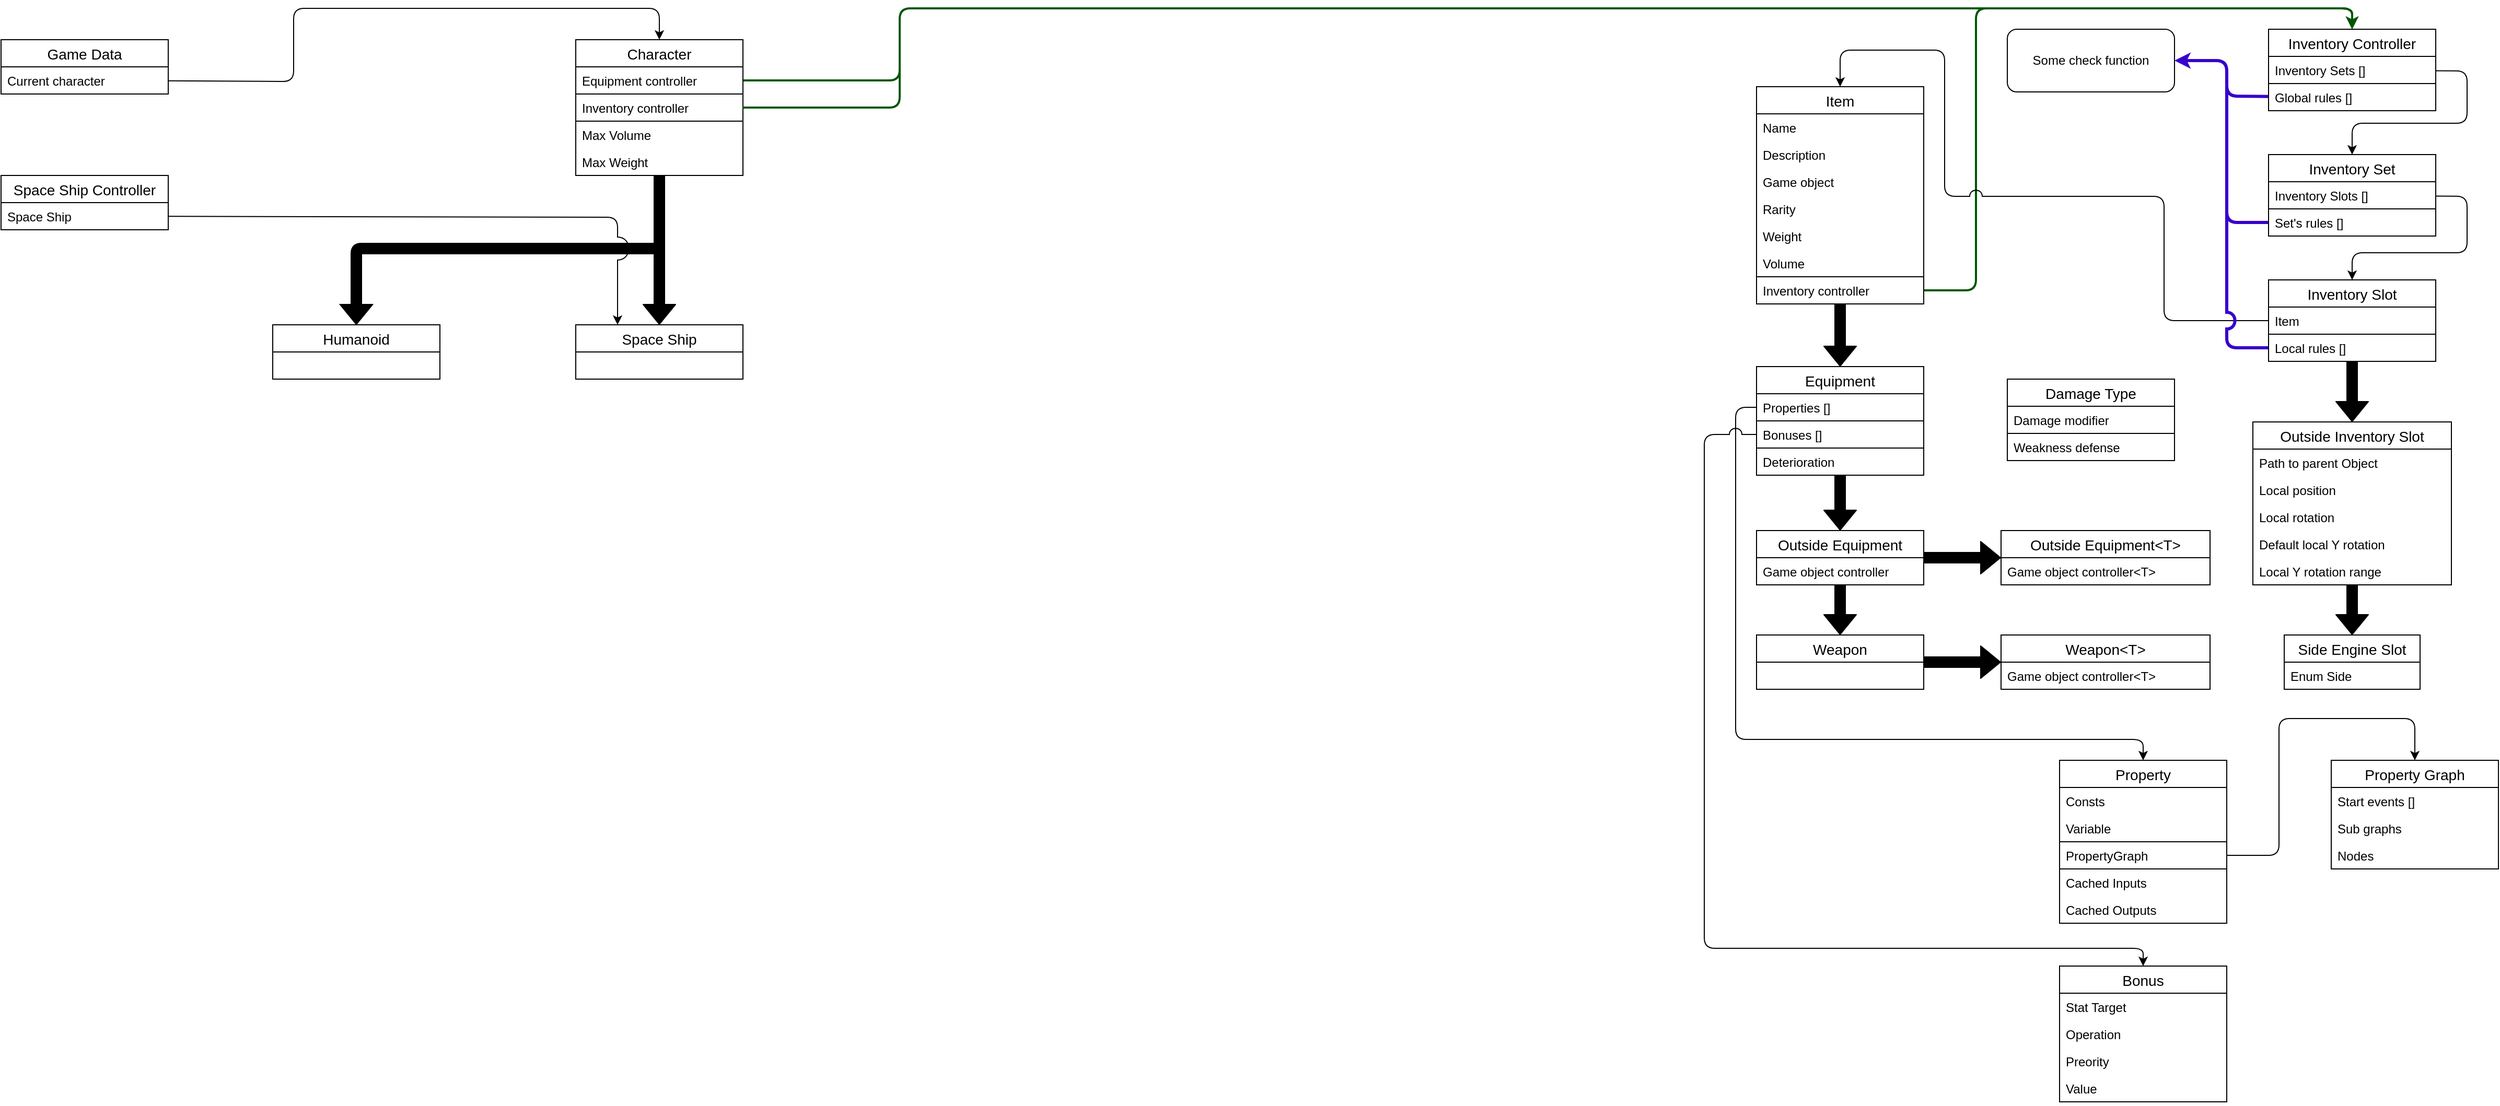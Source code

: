 <mxfile version="13.1.1" type="device"><diagram id="C1DeuQi5g4dw9-jfkL-X" name="Page-1"><mxGraphModel dx="3076" dy="747" grid="1" gridSize="10" guides="1" tooltips="1" connect="1" arrows="1" fold="1" page="1" pageScale="1" pageWidth="827" pageHeight="1169" math="0" shadow="0"><root><mxCell id="0"/><mxCell id="1" parent="0"/><mxCell id="T0ebwKwHz89VmUVpUig2-26" value="" style="endArrow=classic;html=1;entryX=0.5;entryY=0;entryDx=0;entryDy=0;jumpStyle=arc;jumpSize=12;" parent="1" source="T0ebwKwHz89VmUVpUig2-29" target="T0ebwKwHz89VmUVpUig2-21" edge="1"><mxGeometry width="50" height="50" relative="1" as="geometry"><mxPoint x="550" y="350" as="sourcePoint"/><mxPoint x="600" y="300" as="targetPoint"/><Array as="points"><mxPoint x="60" y="402"/><mxPoint x="60" y="720"/><mxPoint x="450" y="720"/></Array></mxGeometry></mxCell><mxCell id="T0ebwKwHz89VmUVpUig2-36" value="" style="endArrow=classic;html=1;entryX=0.5;entryY=0;entryDx=0;entryDy=0;jumpStyle=arc;jumpSize=12;" parent="1" source="T0ebwKwHz89VmUVpUig2-3" target="T0ebwKwHz89VmUVpUig2-31" edge="1"><mxGeometry width="50" height="50" relative="1" as="geometry"><mxPoint x="270" y="340" as="sourcePoint"/><mxPoint x="320" y="290" as="targetPoint"/><Array as="points"><mxPoint x="30" y="428"/><mxPoint x="30" y="920"/><mxPoint x="450" y="920"/></Array></mxGeometry></mxCell><mxCell id="fJtC0mVjhI750I_nU0I5-3" value="" style="endArrow=classic;html=1;entryX=0.5;entryY=0;entryDx=0;entryDy=0;shape=flexArrow;fillColor=#000000;" parent="1" target="T0ebwKwHz89VmUVpUig2-2" edge="1" source="T0ebwKwHz89VmUVpUig2-7"><mxGeometry width="50" height="50" relative="1" as="geometry"><mxPoint x="-160" y="270" as="sourcePoint"/><mxPoint x="180" y="510" as="targetPoint"/><Array as="points"/></mxGeometry></mxCell><mxCell id="fJtC0mVjhI750I_nU0I5-12" value="" style="endArrow=classic;html=1;exitX=1;exitY=0.5;exitDx=0;exitDy=0;entryX=0.5;entryY=0;entryDx=0;entryDy=0;" parent="1" source="T0ebwKwHz89VmUVpUig2-23" target="fJtC0mVjhI750I_nU0I5-6" edge="1"><mxGeometry width="50" height="50" relative="1" as="geometry"><mxPoint x="680" y="750" as="sourcePoint"/><mxPoint x="730" y="700" as="targetPoint"/><Array as="points"><mxPoint x="580" y="831"/><mxPoint x="580" y="700"/><mxPoint x="710" y="700"/></Array></mxGeometry></mxCell><mxCell id="m9fDBEOm34qSF-bUPTWx-5" value="" style="endArrow=classic;html=1;entryX=0.5;entryY=0;entryDx=0;entryDy=0;shape=flexArrow;fillColor=#000000;" parent="1" source="m9fDBEOm34qSF-bUPTWx-15" target="m9fDBEOm34qSF-bUPTWx-1" edge="1"><mxGeometry width="50" height="50" relative="1" as="geometry"><mxPoint x="-10" y="590" as="sourcePoint"/><mxPoint x="90" y="503.01" as="targetPoint"/><Array as="points"/></mxGeometry></mxCell><mxCell id="m9fDBEOm34qSF-bUPTWx-17" value="" style="endArrow=classic;html=1;entryX=0.5;entryY=0;entryDx=0;entryDy=0;shape=flexArrow;fillColor=#000000;" parent="1" source="T0ebwKwHz89VmUVpUig2-2" target="m9fDBEOm34qSF-bUPTWx-15" edge="1"><mxGeometry width="50" height="50" relative="1" as="geometry"><mxPoint x="-150.16" y="573.378" as="sourcePoint"/><mxPoint x="-150" y="671" as="targetPoint"/><Array as="points"/></mxGeometry></mxCell><mxCell id="m9fDBEOm34qSF-bUPTWx-21" value="" style="endArrow=classic;html=1;exitX=1;exitY=0.5;exitDx=0;exitDy=0;shape=flexArrow;fillColor=#000000;" parent="1" source="m9fDBEOm34qSF-bUPTWx-1" target="m9fDBEOm34qSF-bUPTWx-29" edge="1"><mxGeometry width="50" height="50" relative="1" as="geometry"><mxPoint x="400" y="607.0" as="sourcePoint"/><mxPoint x="590" y="677.364" as="targetPoint"/><Array as="points"/></mxGeometry></mxCell><mxCell id="m9fDBEOm34qSF-bUPTWx-22" value="" style="endArrow=classic;html=1;shape=flexArrow;fillColor=#000000;" parent="1" source="m9fDBEOm34qSF-bUPTWx-15" target="m9fDBEOm34qSF-bUPTWx-18" edge="1"><mxGeometry width="50" height="50" relative="1" as="geometry"><mxPoint x="400" y="607.0" as="sourcePoint"/><mxPoint x="400" y="663" as="targetPoint"/><Array as="points"/></mxGeometry></mxCell><mxCell id="uo8PPQbvrgkOfl3ZOrSP-19" value="" style="endArrow=classic;html=1;shadow=0;comic=0;fillColor=#008a00;strokeColor=#005700;strokeWidth=2;" parent="1" source="uo8PPQbvrgkOfl3ZOrSP-4" target="uo8PPQbvrgkOfl3ZOrSP-6" edge="1"><mxGeometry width="50" height="50" relative="1" as="geometry"><mxPoint x="-530" y="250" as="sourcePoint"/><mxPoint x="-480" y="200" as="targetPoint"/><Array as="points"><mxPoint x="-740" y="89"/><mxPoint x="-740" y="20"/><mxPoint x="650" y="20"/></Array></mxGeometry></mxCell><mxCell id="uo8PPQbvrgkOfl3ZOrSP-20" value="" style="endArrow=classic;html=1;" parent="1" source="uo8PPQbvrgkOfl3ZOrSP-7" target="uo8PPQbvrgkOfl3ZOrSP-9" edge="1"><mxGeometry width="50" height="50" relative="1" as="geometry"><mxPoint x="740" y="240" as="sourcePoint"/><mxPoint x="790" y="190" as="targetPoint"/><Array as="points"><mxPoint x="760" y="80"/><mxPoint x="760" y="130"/><mxPoint x="650" y="130"/></Array></mxGeometry></mxCell><mxCell id="uo8PPQbvrgkOfl3ZOrSP-21" value="" style="endArrow=classic;html=1;" parent="1" source="uo8PPQbvrgkOfl3ZOrSP-10" target="uo8PPQbvrgkOfl3ZOrSP-15" edge="1"><mxGeometry width="50" height="50" relative="1" as="geometry"><mxPoint x="760" y="193.727" as="sourcePoint"/><mxPoint x="680" y="274.0" as="targetPoint"/><Array as="points"><mxPoint x="760" y="200"/><mxPoint x="760" y="254"/><mxPoint x="650" y="254"/></Array></mxGeometry></mxCell><mxCell id="uo8PPQbvrgkOfl3ZOrSP-29" value="" style="shape=flexArrow;endArrow=classic;html=1;fillColor=#000000;" parent="1" source="uo8PPQbvrgkOfl3ZOrSP-1" target="CXhf5bnEim6g9151rfYr-9" edge="1"><mxGeometry width="50" height="50" relative="1" as="geometry"><mxPoint x="-1020" y="420" as="sourcePoint"/><mxPoint x="-970" y="323" as="targetPoint"/><Array as="points"/></mxGeometry></mxCell><mxCell id="uo8PPQbvrgkOfl3ZOrSP-30" value="" style="shape=flexArrow;endArrow=classic;html=1;fillColor=#000000;" parent="1" source="uo8PPQbvrgkOfl3ZOrSP-1" target="uo8PPQbvrgkOfl3ZOrSP-28" edge="1"><mxGeometry width="50" height="50" relative="1" as="geometry"><mxPoint x="-1280" y="190" as="sourcePoint"/><mxPoint x="-1230" y="140" as="targetPoint"/><Array as="points"><mxPoint x="-970" y="250"/><mxPoint x="-1260" y="250"/></Array></mxGeometry></mxCell><mxCell id="UxEh4ivwtGouzGAWrUHB-1" value="Some check function" style="rounded=1;whiteSpace=wrap;html=1;" parent="1" vertex="1"><mxGeometry x="320" y="40" width="160" height="60" as="geometry"/></mxCell><mxCell id="UxEh4ivwtGouzGAWrUHB-5" value="" style="endArrow=classic;html=1;" parent="1" source="UxEh4ivwtGouzGAWrUHB-4" target="uo8PPQbvrgkOfl3ZOrSP-1" edge="1"><mxGeometry width="50" height="50" relative="1" as="geometry"><mxPoint x="-690" y="130" as="sourcePoint"/><mxPoint x="-640" y="80" as="targetPoint"/><Array as="points"><mxPoint x="-1320" y="90"/><mxPoint x="-1320" y="20"/><mxPoint x="-970" y="20"/></Array></mxGeometry></mxCell><mxCell id="uo8PPQbvrgkOfl3ZOrSP-1" value="Character" style="swimlane;fontStyle=0;childLayout=stackLayout;horizontal=1;startSize=26;horizontalStack=0;resizeParent=1;resizeParentMax=0;resizeLast=0;collapsible=1;marginBottom=0;align=center;fontSize=14;glass=0;rounded=0;shadow=0;comic=0;swimlaneLine=1;perimeterSpacing=0;strokeColor=#000000;" parent="1" vertex="1"><mxGeometry x="-1050" y="50" width="160" height="130" as="geometry"><mxRectangle x="-1050" y="50" width="100" height="26" as="alternateBounds"/></mxGeometry></mxCell><mxCell id="uo8PPQbvrgkOfl3ZOrSP-4" value="Equipment controller" style="text;strokeColor=#000000;fillColor=none;spacingLeft=4;spacingRight=4;overflow=hidden;rotatable=0;points=[[0,0.5],[1,0.5]];portConstraint=eastwest;fontSize=12;" parent="uo8PPQbvrgkOfl3ZOrSP-1" vertex="1"><mxGeometry y="26" width="160" height="26" as="geometry"/></mxCell><mxCell id="UxEh4ivwtGouzGAWrUHB-9" value="Inventory controller" style="text;strokeColor=#000000;fillColor=none;spacingLeft=4;spacingRight=4;overflow=hidden;rotatable=0;points=[[0,0.5],[1,0.5]];portConstraint=eastwest;fontSize=12;" parent="uo8PPQbvrgkOfl3ZOrSP-1" vertex="1"><mxGeometry y="52" width="160" height="26" as="geometry"/></mxCell><mxCell id="UxEh4ivwtGouzGAWrUHB-20" value="Max Volume" style="text;strokeColor=none;fillColor=none;spacingLeft=4;spacingRight=4;overflow=hidden;rotatable=0;points=[[0,0.5],[1,0.5]];portConstraint=eastwest;fontSize=12;" parent="uo8PPQbvrgkOfl3ZOrSP-1" vertex="1"><mxGeometry y="78" width="160" height="26" as="geometry"/></mxCell><mxCell id="UxEh4ivwtGouzGAWrUHB-21" value="Max Weight" style="text;strokeColor=none;fillColor=none;spacingLeft=4;spacingRight=4;overflow=hidden;rotatable=0;points=[[0,0.5],[1,0.5]];portConstraint=eastwest;fontSize=12;" parent="uo8PPQbvrgkOfl3ZOrSP-1" vertex="1"><mxGeometry y="104" width="160" height="26" as="geometry"/></mxCell><mxCell id="UxEh4ivwtGouzGAWrUHB-3" value="Game Data" style="swimlane;fontStyle=0;childLayout=stackLayout;horizontal=1;startSize=26;horizontalStack=0;resizeParent=1;resizeParentMax=0;resizeLast=0;collapsible=1;marginBottom=0;align=center;fontSize=14;" parent="1" vertex="1"><mxGeometry x="-1600" y="50" width="160" height="52" as="geometry"><mxRectangle x="-1600" y="50" width="100" height="26" as="alternateBounds"/></mxGeometry></mxCell><mxCell id="UxEh4ivwtGouzGAWrUHB-4" value="Current character" style="text;strokeColor=none;fillColor=none;spacingLeft=4;spacingRight=4;overflow=hidden;rotatable=0;points=[[0,0.5],[1,0.5]];portConstraint=eastwest;fontSize=12;" parent="UxEh4ivwtGouzGAWrUHB-3" vertex="1"><mxGeometry y="26" width="160" height="26" as="geometry"/></mxCell><mxCell id="CXhf5bnEim6g9151rfYr-2" value="" style="endArrow=classic;html=1;entryX=0.5;entryY=0;entryDx=0;entryDy=0;strokeWidth=2;fillColor=#008a00;strokeColor=#005700;" edge="1" parent="1" source="CXhf5bnEim6g9151rfYr-1" target="uo8PPQbvrgkOfl3ZOrSP-6"><mxGeometry width="50" height="50" relative="1" as="geometry"><mxPoint x="-20" y="240" as="sourcePoint"/><mxPoint x="30" y="190" as="targetPoint"/><Array as="points"><mxPoint x="290" y="290"/><mxPoint x="290" y="20"/><mxPoint x="650" y="20"/></Array></mxGeometry></mxCell><mxCell id="CXhf5bnEim6g9151rfYr-3" value="" style="endArrow=classic;html=1;jumpStyle=arc;jumpSize=12;" edge="1" parent="1" source="uo8PPQbvrgkOfl3ZOrSP-16" target="T0ebwKwHz89VmUVpUig2-7"><mxGeometry width="50" height="50" relative="1" as="geometry"><mxPoint x="-60" y="390" as="sourcePoint"/><mxPoint x="-10" y="340" as="targetPoint"/><Array as="points"><mxPoint x="470" y="319"/><mxPoint x="470" y="200"/><mxPoint x="260" y="200"/><mxPoint x="260" y="60"/><mxPoint x="160" y="60"/></Array></mxGeometry></mxCell><mxCell id="CXhf5bnEim6g9151rfYr-5" value="" style="endArrow=none;html=1;fillColor=#008a00;strokeColor=#005700;strokeWidth=2;" edge="1" parent="1" source="UxEh4ivwtGouzGAWrUHB-9"><mxGeometry width="50" height="50" relative="1" as="geometry"><mxPoint x="-810" y="200" as="sourcePoint"/><mxPoint x="-740" y="50" as="targetPoint"/><Array as="points"><mxPoint x="-740" y="115"/></Array></mxGeometry></mxCell><mxCell id="CXhf5bnEim6g9151rfYr-9" value="Space Ship" style="swimlane;fontStyle=0;childLayout=stackLayout;horizontal=1;startSize=26;horizontalStack=0;resizeParent=1;resizeParentMax=0;resizeLast=0;collapsible=1;marginBottom=0;align=center;fontSize=14;" vertex="1" parent="1"><mxGeometry x="-1050" y="323" width="160" height="52" as="geometry"><mxRectangle x="400" y="280" width="100" height="26" as="alternateBounds"/></mxGeometry></mxCell><mxCell id="CXhf5bnEim6g9151rfYr-10" value="" style="text;strokeColor=#000000;fillColor=none;spacingLeft=4;spacingRight=4;overflow=hidden;rotatable=0;points=[[0,0.5],[1,0.5]];portConstraint=eastwest;fontSize=12;rounded=0;" vertex="1" parent="CXhf5bnEim6g9151rfYr-9"><mxGeometry y="26" width="160" height="26" as="geometry"/></mxCell><mxCell id="uo8PPQbvrgkOfl3ZOrSP-28" value="Humanoid" style="swimlane;fontStyle=0;childLayout=stackLayout;horizontal=1;startSize=26;horizontalStack=0;resizeParent=1;resizeParentMax=0;resizeLast=0;collapsible=1;marginBottom=0;align=center;fontSize=14;" parent="1" vertex="1"><mxGeometry x="-1340" y="323" width="160" height="52" as="geometry"><mxRectangle x="400" y="280" width="100" height="26" as="alternateBounds"/></mxGeometry></mxCell><mxCell id="CXhf5bnEim6g9151rfYr-17" value="" style="endArrow=none;html=1;fillColor=#6a00ff;strokeColor=#3700CC;strokeWidth=3;" edge="1" parent="1" target="uo8PPQbvrgkOfl3ZOrSP-11"><mxGeometry width="50" height="50" relative="1" as="geometry"><mxPoint x="530" y="190" as="sourcePoint"/><mxPoint x="390" y="290" as="targetPoint"/><Array as="points"><mxPoint x="530" y="225"/></Array></mxGeometry></mxCell><mxCell id="CXhf5bnEim6g9151rfYr-18" value="" style="endArrow=classic;html=1;strokeWidth=3;jumpStyle=arc;jumpSize=12;fillColor=#6a00ff;strokeColor=#3700CC;" edge="1" parent="1" source="uo8PPQbvrgkOfl3ZOrSP-17" target="UxEh4ivwtGouzGAWrUHB-1"><mxGeometry width="50" height="50" relative="1" as="geometry"><mxPoint x="510" y="290" as="sourcePoint"/><mxPoint x="560" y="240" as="targetPoint"/><Array as="points"><mxPoint x="530" y="345"/><mxPoint x="530" y="70"/></Array></mxGeometry></mxCell><mxCell id="CXhf5bnEim6g9151rfYr-19" value="" style="endArrow=none;html=1;fillColor=#6a00ff;strokeColor=#3700CC;strokeWidth=3;" edge="1" parent="1" target="uo8PPQbvrgkOfl3ZOrSP-8"><mxGeometry width="50" height="50" relative="1" as="geometry"><mxPoint x="530" y="80" as="sourcePoint"/><mxPoint x="590" y="139.5" as="targetPoint"/><Array as="points"><mxPoint x="530" y="104"/></Array></mxGeometry></mxCell><mxCell id="uo8PPQbvrgkOfl3ZOrSP-6" value="Inventory Controller" style="swimlane;fontStyle=0;childLayout=stackLayout;horizontal=1;startSize=26;horizontalStack=0;resizeParent=1;resizeParentMax=0;resizeLast=0;collapsible=1;marginBottom=0;align=center;fontSize=14;" parent="1" vertex="1"><mxGeometry x="570" y="40" width="160" height="78" as="geometry"><mxRectangle x="400" y="280" width="100" height="26" as="alternateBounds"/></mxGeometry></mxCell><mxCell id="uo8PPQbvrgkOfl3ZOrSP-7" value="Inventory Sets []" style="text;strokeColor=#000000;fillColor=none;spacingLeft=4;spacingRight=4;overflow=hidden;rotatable=0;points=[[0,0.5],[1,0.5]];portConstraint=eastwest;fontSize=12;" parent="uo8PPQbvrgkOfl3ZOrSP-6" vertex="1"><mxGeometry y="26" width="160" height="26" as="geometry"/></mxCell><mxCell id="uo8PPQbvrgkOfl3ZOrSP-8" value="Global rules []" style="text;strokeColor=none;fillColor=none;spacingLeft=4;spacingRight=4;overflow=hidden;rotatable=0;points=[[0,0.5],[1,0.5]];portConstraint=eastwest;fontSize=12;" parent="uo8PPQbvrgkOfl3ZOrSP-6" vertex="1"><mxGeometry y="52" width="160" height="26" as="geometry"/></mxCell><mxCell id="uo8PPQbvrgkOfl3ZOrSP-9" value="Inventory Set" style="swimlane;fontStyle=0;childLayout=stackLayout;horizontal=1;startSize=26;horizontalStack=0;resizeParent=1;resizeParentMax=0;resizeLast=0;collapsible=1;marginBottom=0;align=center;fontSize=14;" parent="1" vertex="1"><mxGeometry x="570" y="160" width="160" height="78" as="geometry"><mxRectangle x="400" y="280" width="100" height="26" as="alternateBounds"/></mxGeometry></mxCell><mxCell id="uo8PPQbvrgkOfl3ZOrSP-10" value="Inventory Slots []" style="text;strokeColor=#000000;fillColor=none;spacingLeft=4;spacingRight=4;overflow=hidden;rotatable=0;points=[[0,0.5],[1,0.5]];portConstraint=eastwest;fontSize=12;" parent="uo8PPQbvrgkOfl3ZOrSP-9" vertex="1"><mxGeometry y="26" width="160" height="26" as="geometry"/></mxCell><mxCell id="uo8PPQbvrgkOfl3ZOrSP-11" value="Set's rules []" style="text;strokeColor=none;fillColor=none;spacingLeft=4;spacingRight=4;overflow=hidden;rotatable=0;points=[[0,0.5],[1,0.5]];portConstraint=eastwest;fontSize=12;" parent="uo8PPQbvrgkOfl3ZOrSP-9" vertex="1"><mxGeometry y="52" width="160" height="26" as="geometry"/></mxCell><mxCell id="uo8PPQbvrgkOfl3ZOrSP-15" value="Inventory Slot" style="swimlane;fontStyle=0;childLayout=stackLayout;horizontal=1;startSize=26;horizontalStack=0;resizeParent=1;resizeParentMax=0;resizeLast=0;collapsible=1;marginBottom=0;align=center;fontSize=14;" parent="1" vertex="1"><mxGeometry x="570" y="280" width="160" height="78" as="geometry"><mxRectangle x="400" y="280" width="100" height="26" as="alternateBounds"/></mxGeometry></mxCell><mxCell id="uo8PPQbvrgkOfl3ZOrSP-16" value="Item" style="text;strokeColor=#000000;fillColor=none;spacingLeft=4;spacingRight=4;overflow=hidden;rotatable=0;points=[[0,0.5],[1,0.5]];portConstraint=eastwest;fontSize=12;rounded=0;" parent="uo8PPQbvrgkOfl3ZOrSP-15" vertex="1"><mxGeometry y="26" width="160" height="26" as="geometry"/></mxCell><mxCell id="uo8PPQbvrgkOfl3ZOrSP-17" value="Local rules []" style="text;strokeColor=none;fillColor=none;spacingLeft=4;spacingRight=4;overflow=hidden;rotatable=0;points=[[0,0.5],[1,0.5]];portConstraint=eastwest;fontSize=12;" parent="uo8PPQbvrgkOfl3ZOrSP-15" vertex="1"><mxGeometry y="52" width="160" height="26" as="geometry"/></mxCell><mxCell id="T0ebwKwHz89VmUVpUig2-21" value="Property" style="swimlane;fontStyle=0;childLayout=stackLayout;horizontal=1;startSize=26;horizontalStack=0;resizeParent=1;resizeParentMax=0;resizeLast=0;collapsible=1;marginBottom=0;align=center;fontSize=14;" parent="1" vertex="1"><mxGeometry x="370" y="740" width="160" height="156" as="geometry"/></mxCell><mxCell id="T0ebwKwHz89VmUVpUig2-22" value="Consts" style="text;strokeColor=none;fillColor=none;spacingLeft=4;spacingRight=4;overflow=hidden;rotatable=0;points=[[0,0.5],[1,0.5]];portConstraint=eastwest;fontSize=12;" parent="T0ebwKwHz89VmUVpUig2-21" vertex="1"><mxGeometry y="26" width="160" height="26" as="geometry"/></mxCell><mxCell id="fJtC0mVjhI750I_nU0I5-11" value="Variable" style="text;strokeColor=none;fillColor=none;spacingLeft=4;spacingRight=4;overflow=hidden;rotatable=0;points=[[0,0.5],[1,0.5]];portConstraint=eastwest;fontSize=12;" parent="T0ebwKwHz89VmUVpUig2-21" vertex="1"><mxGeometry y="52" width="160" height="26" as="geometry"/></mxCell><mxCell id="T0ebwKwHz89VmUVpUig2-23" value="PropertyGraph" style="text;strokeColor=#000000;fillColor=none;spacingLeft=4;spacingRight=4;overflow=hidden;rotatable=0;points=[[0,0.5],[1,0.5]];portConstraint=eastwest;fontSize=12;" parent="T0ebwKwHz89VmUVpUig2-21" vertex="1"><mxGeometry y="78" width="160" height="26" as="geometry"/></mxCell><mxCell id="T0ebwKwHz89VmUVpUig2-24" value="Cached Inputs" style="text;strokeColor=none;fillColor=none;spacingLeft=4;spacingRight=4;overflow=hidden;rotatable=0;points=[[0,0.5],[1,0.5]];portConstraint=eastwest;fontSize=12;" parent="T0ebwKwHz89VmUVpUig2-21" vertex="1"><mxGeometry y="104" width="160" height="26" as="geometry"/></mxCell><mxCell id="T0ebwKwHz89VmUVpUig2-28" value="Cached Outputs" style="text;strokeColor=none;fillColor=none;spacingLeft=4;spacingRight=4;overflow=hidden;rotatable=0;points=[[0,0.5],[1,0.5]];portConstraint=eastwest;fontSize=12;" parent="T0ebwKwHz89VmUVpUig2-21" vertex="1"><mxGeometry y="130" width="160" height="26" as="geometry"/></mxCell><mxCell id="fJtC0mVjhI750I_nU0I5-6" value="Property Graph" style="swimlane;fontStyle=0;childLayout=stackLayout;horizontal=1;startSize=26;horizontalStack=0;resizeParent=1;resizeParentMax=0;resizeLast=0;collapsible=1;marginBottom=0;align=center;fontSize=14;" parent="1" vertex="1"><mxGeometry x="630" y="740" width="160" height="104" as="geometry"/></mxCell><mxCell id="fJtC0mVjhI750I_nU0I5-7" value="Start events []" style="text;strokeColor=none;fillColor=none;spacingLeft=4;spacingRight=4;overflow=hidden;rotatable=0;points=[[0,0.5],[1,0.5]];portConstraint=eastwest;fontSize=12;" parent="fJtC0mVjhI750I_nU0I5-6" vertex="1"><mxGeometry y="26" width="160" height="26" as="geometry"/></mxCell><mxCell id="fJtC0mVjhI750I_nU0I5-13" value="Sub graphs" style="text;strokeColor=none;fillColor=none;spacingLeft=4;spacingRight=4;overflow=hidden;rotatable=0;points=[[0,0.5],[1,0.5]];portConstraint=eastwest;fontSize=12;" parent="fJtC0mVjhI750I_nU0I5-6" vertex="1"><mxGeometry y="52" width="160" height="26" as="geometry"/></mxCell><mxCell id="fJtC0mVjhI750I_nU0I5-14" value="Nodes" style="text;strokeColor=none;fillColor=none;spacingLeft=4;spacingRight=4;overflow=hidden;rotatable=0;points=[[0,0.5],[1,0.5]];portConstraint=eastwest;fontSize=12;" parent="fJtC0mVjhI750I_nU0I5-6" vertex="1"><mxGeometry y="78" width="160" height="26" as="geometry"/></mxCell><mxCell id="T0ebwKwHz89VmUVpUig2-7" value="Item" style="swimlane;fontStyle=0;childLayout=stackLayout;horizontal=1;startSize=26;horizontalStack=0;resizeParent=1;resizeParentMax=0;resizeLast=0;collapsible=1;marginBottom=0;align=center;fontSize=14;" parent="1" vertex="1"><mxGeometry x="80" y="95" width="160" height="208" as="geometry"/></mxCell><mxCell id="fJtC0mVjhI750I_nU0I5-1" value="Name" style="text;strokeColor=none;fillColor=none;spacingLeft=4;spacingRight=4;overflow=hidden;rotatable=0;points=[[0,0.5],[1,0.5]];portConstraint=eastwest;fontSize=12;" parent="T0ebwKwHz89VmUVpUig2-7" vertex="1"><mxGeometry y="26" width="160" height="26" as="geometry"/></mxCell><mxCell id="fJtC0mVjhI750I_nU0I5-2" value="Description" style="text;strokeColor=none;fillColor=none;spacingLeft=4;spacingRight=4;overflow=hidden;rotatable=0;points=[[0,0.5],[1,0.5]];portConstraint=eastwest;fontSize=12;" parent="T0ebwKwHz89VmUVpUig2-7" vertex="1"><mxGeometry y="52" width="160" height="26" as="geometry"/></mxCell><mxCell id="m9fDBEOm34qSF-bUPTWx-14" value="Game object" style="text;strokeColor=none;fillColor=none;spacingLeft=4;spacingRight=4;overflow=hidden;rotatable=0;points=[[0,0.5],[1,0.5]];portConstraint=eastwest;fontSize=12;" parent="T0ebwKwHz89VmUVpUig2-7" vertex="1"><mxGeometry y="78" width="160" height="26" as="geometry"/></mxCell><mxCell id="fJtC0mVjhI750I_nU0I5-4" value="Rarity" style="text;strokeColor=none;fillColor=none;spacingLeft=4;spacingRight=4;overflow=hidden;rotatable=0;points=[[0,0.5],[1,0.5]];portConstraint=eastwest;fontSize=12;" parent="T0ebwKwHz89VmUVpUig2-7" vertex="1"><mxGeometry y="104" width="160" height="26" as="geometry"/></mxCell><mxCell id="T0ebwKwHz89VmUVpUig2-8" value="Weight" style="text;strokeColor=none;fillColor=none;spacingLeft=4;spacingRight=4;overflow=hidden;rotatable=0;points=[[0,0.5],[1,0.5]];portConstraint=eastwest;fontSize=12;" parent="T0ebwKwHz89VmUVpUig2-7" vertex="1"><mxGeometry y="130" width="160" height="26" as="geometry"/></mxCell><mxCell id="T0ebwKwHz89VmUVpUig2-9" value="Volume" style="text;strokeColor=none;fillColor=none;spacingLeft=4;spacingRight=4;overflow=hidden;rotatable=0;points=[[0,0.5],[1,0.5]];portConstraint=eastwest;fontSize=12;" parent="T0ebwKwHz89VmUVpUig2-7" vertex="1"><mxGeometry y="156" width="160" height="26" as="geometry"/></mxCell><mxCell id="CXhf5bnEim6g9151rfYr-1" value="Inventory controller" style="text;strokeColor=#000000;fillColor=none;spacingLeft=4;spacingRight=4;overflow=hidden;rotatable=0;points=[[0,0.5],[1,0.5]];portConstraint=eastwest;fontSize=12;" vertex="1" parent="T0ebwKwHz89VmUVpUig2-7"><mxGeometry y="182" width="160" height="26" as="geometry"/></mxCell><mxCell id="CXhf5bnEim6g9151rfYr-64" value="Space Ship Controller" style="swimlane;fontStyle=0;childLayout=stackLayout;horizontal=1;startSize=26;horizontalStack=0;resizeParent=1;resizeParentMax=0;resizeLast=0;collapsible=1;marginBottom=0;align=center;fontSize=14;" vertex="1" parent="1"><mxGeometry x="-1600" y="180" width="160" height="52" as="geometry"><mxRectangle x="400" y="280" width="100" height="26" as="alternateBounds"/></mxGeometry></mxCell><mxCell id="CXhf5bnEim6g9151rfYr-65" value="Space Ship" style="text;strokeColor=#000000;fillColor=none;spacingLeft=4;spacingRight=4;overflow=hidden;rotatable=0;points=[[0,0.5],[1,0.5]];portConstraint=eastwest;fontSize=12;rounded=0;" vertex="1" parent="CXhf5bnEim6g9151rfYr-64"><mxGeometry y="26" width="160" height="26" as="geometry"/></mxCell><mxCell id="T0ebwKwHz89VmUVpUig2-31" value="Bonus" style="swimlane;fontStyle=0;childLayout=stackLayout;horizontal=1;startSize=26;horizontalStack=0;resizeParent=1;resizeParentMax=0;resizeLast=0;collapsible=1;marginBottom=0;align=center;fontSize=14;" parent="1" vertex="1"><mxGeometry x="370" y="937" width="160" height="130" as="geometry"/></mxCell><mxCell id="T0ebwKwHz89VmUVpUig2-32" value="Stat Target" style="text;strokeColor=none;fillColor=none;spacingLeft=4;spacingRight=4;overflow=hidden;rotatable=0;points=[[0,0.5],[1,0.5]];portConstraint=eastwest;fontSize=12;" parent="T0ebwKwHz89VmUVpUig2-31" vertex="1"><mxGeometry y="26" width="160" height="26" as="geometry"/></mxCell><mxCell id="T0ebwKwHz89VmUVpUig2-33" value="Operation" style="text;strokeColor=none;fillColor=none;spacingLeft=4;spacingRight=4;overflow=hidden;rotatable=0;points=[[0,0.5],[1,0.5]];portConstraint=eastwest;fontSize=12;" parent="T0ebwKwHz89VmUVpUig2-31" vertex="1"><mxGeometry y="52" width="160" height="26" as="geometry"/></mxCell><mxCell id="T0ebwKwHz89VmUVpUig2-34" value="Preority" style="text;strokeColor=none;fillColor=none;spacingLeft=4;spacingRight=4;overflow=hidden;rotatable=0;points=[[0,0.5],[1,0.5]];portConstraint=eastwest;fontSize=12;" parent="T0ebwKwHz89VmUVpUig2-31" vertex="1"><mxGeometry y="78" width="160" height="26" as="geometry"/></mxCell><mxCell id="T0ebwKwHz89VmUVpUig2-35" value="Value" style="text;strokeColor=none;fillColor=none;spacingLeft=4;spacingRight=4;overflow=hidden;rotatable=0;points=[[0,0.5],[1,0.5]];portConstraint=eastwest;fontSize=12;" parent="T0ebwKwHz89VmUVpUig2-31" vertex="1"><mxGeometry y="104" width="160" height="26" as="geometry"/></mxCell><mxCell id="T0ebwKwHz89VmUVpUig2-2" value="Equipment" style="swimlane;fontStyle=0;childLayout=stackLayout;horizontal=1;startSize=26;horizontalStack=0;resizeParent=1;resizeParentMax=0;resizeLast=0;collapsible=1;marginBottom=0;align=center;fontSize=14;" parent="1" vertex="1"><mxGeometry x="80" y="363" width="160" height="104" as="geometry"><mxRectangle x="30" y="370" width="100" height="26" as="alternateBounds"/></mxGeometry></mxCell><mxCell id="T0ebwKwHz89VmUVpUig2-29" value="Properties []" style="text;strokeColor=#000000;fillColor=none;spacingLeft=4;spacingRight=4;overflow=hidden;rotatable=0;points=[[0,0.5],[1,0.5]];portConstraint=eastwest;fontSize=12;" parent="T0ebwKwHz89VmUVpUig2-2" vertex="1"><mxGeometry y="26" width="160" height="26" as="geometry"/></mxCell><mxCell id="T0ebwKwHz89VmUVpUig2-3" value="Bonuses []" style="text;strokeColor=#000000;fillColor=none;spacingLeft=4;spacingRight=4;overflow=hidden;rotatable=0;points=[[0,0.5],[1,0.5]];portConstraint=eastwest;fontSize=12;" parent="T0ebwKwHz89VmUVpUig2-2" vertex="1"><mxGeometry y="52" width="160" height="26" as="geometry"/></mxCell><mxCell id="fJtC0mVjhI750I_nU0I5-5" value="Deterioration" style="text;strokeColor=none;fillColor=none;spacingLeft=4;spacingRight=4;overflow=hidden;rotatable=0;points=[[0,0.5],[1,0.5]];portConstraint=eastwest;fontSize=12;" parent="T0ebwKwHz89VmUVpUig2-2" vertex="1"><mxGeometry y="78" width="160" height="26" as="geometry"/></mxCell><mxCell id="m9fDBEOm34qSF-bUPTWx-15" value="Outside Equipment" style="swimlane;fontStyle=0;childLayout=stackLayout;horizontal=1;startSize=26;horizontalStack=0;resizeParent=1;resizeParentMax=0;resizeLast=0;collapsible=1;marginBottom=0;align=center;fontSize=14;" parent="1" vertex="1"><mxGeometry x="80" y="520" width="160" height="52" as="geometry"><mxRectangle x="400" y="280" width="100" height="26" as="alternateBounds"/></mxGeometry></mxCell><mxCell id="m9fDBEOm34qSF-bUPTWx-16" value="Game object controller" style="text;strokeColor=#000000;fillColor=none;spacingLeft=4;spacingRight=4;overflow=hidden;rotatable=0;points=[[0,0.5],[1,0.5]];portConstraint=eastwest;fontSize=12;" parent="m9fDBEOm34qSF-bUPTWx-15" vertex="1"><mxGeometry y="26" width="160" height="26" as="geometry"/></mxCell><mxCell id="m9fDBEOm34qSF-bUPTWx-1" value="Weapon" style="swimlane;fontStyle=0;childLayout=stackLayout;horizontal=1;startSize=26;horizontalStack=0;resizeParent=1;resizeParentMax=0;resizeLast=0;collapsible=1;marginBottom=0;align=center;fontSize=14;" parent="1" vertex="1"><mxGeometry x="80" y="620" width="160" height="52" as="geometry"><mxRectangle x="400" y="280" width="100" height="26" as="alternateBounds"/></mxGeometry></mxCell><mxCell id="m9fDBEOm34qSF-bUPTWx-6" value="Damage Type" style="swimlane;fontStyle=0;childLayout=stackLayout;horizontal=1;startSize=26;horizontalStack=0;resizeParent=1;resizeParentMax=0;resizeLast=0;collapsible=1;marginBottom=0;align=center;fontSize=14;" parent="1" vertex="1"><mxGeometry x="320" y="375" width="160" height="78" as="geometry"><mxRectangle x="400" y="280" width="100" height="26" as="alternateBounds"/></mxGeometry></mxCell><mxCell id="m9fDBEOm34qSF-bUPTWx-7" value="Damage modifier" style="text;strokeColor=#000000;fillColor=none;spacingLeft=4;spacingRight=4;overflow=hidden;rotatable=0;points=[[0,0.5],[1,0.5]];portConstraint=eastwest;fontSize=12;" parent="m9fDBEOm34qSF-bUPTWx-6" vertex="1"><mxGeometry y="26" width="160" height="26" as="geometry"/></mxCell><mxCell id="m9fDBEOm34qSF-bUPTWx-8" value="Weakness defense" style="text;strokeColor=#000000;fillColor=none;spacingLeft=4;spacingRight=4;overflow=hidden;rotatable=0;points=[[0,0.5],[1,0.5]];portConstraint=eastwest;fontSize=12;" parent="m9fDBEOm34qSF-bUPTWx-6" vertex="1"><mxGeometry y="52" width="160" height="26" as="geometry"/></mxCell><mxCell id="CXhf5bnEim6g9151rfYr-54" value="" style="shape=flexArrow;endArrow=classic;html=1;strokeWidth=1;fillColor=#000000;gradientColor=none;" edge="1" parent="1" source="CXhf5bnEim6g9151rfYr-44" target="CXhf5bnEim6g9151rfYr-47"><mxGeometry width="50" height="50" relative="1" as="geometry"><mxPoint x="-390" y="450" as="sourcePoint"/><mxPoint x="-340" y="400" as="targetPoint"/><Array as="points"/></mxGeometry></mxCell><mxCell id="CXhf5bnEim6g9151rfYr-61" value="" style="shape=flexArrow;endArrow=classic;html=1;strokeWidth=1;fillColor=#000000;gradientColor=none;" edge="1" parent="1" source="uo8PPQbvrgkOfl3ZOrSP-15" target="CXhf5bnEim6g9151rfYr-44"><mxGeometry width="50" height="50" relative="1" as="geometry"><mxPoint x="410" y="330" as="sourcePoint"/><mxPoint x="460" y="280" as="targetPoint"/></mxGeometry></mxCell><mxCell id="CXhf5bnEim6g9151rfYr-44" value="Outside Inventory Slot" style="swimlane;fontStyle=0;childLayout=stackLayout;horizontal=1;startSize=26;horizontalStack=0;resizeParent=1;resizeParentMax=0;resizeLast=0;collapsible=1;marginBottom=0;align=center;fontSize=14;" vertex="1" parent="1"><mxGeometry x="555" y="416" width="190" height="156" as="geometry"><mxRectangle x="400" y="280" width="100" height="26" as="alternateBounds"/></mxGeometry></mxCell><mxCell id="CXhf5bnEim6g9151rfYr-60" value="Path to parent Object" style="text;strokeColor=none;fillColor=none;spacingLeft=4;spacingRight=4;overflow=hidden;rotatable=0;points=[[0,0.5],[1,0.5]];portConstraint=eastwest;fontSize=12;rounded=0;" vertex="1" parent="CXhf5bnEim6g9151rfYr-44"><mxGeometry y="26" width="190" height="26" as="geometry"/></mxCell><mxCell id="CXhf5bnEim6g9151rfYr-45" value="Local position" style="text;strokeColor=none;fillColor=none;spacingLeft=4;spacingRight=4;overflow=hidden;rotatable=0;points=[[0,0.5],[1,0.5]];portConstraint=eastwest;fontSize=12;rounded=0;" vertex="1" parent="CXhf5bnEim6g9151rfYr-44"><mxGeometry y="52" width="190" height="26" as="geometry"/></mxCell><mxCell id="CXhf5bnEim6g9151rfYr-57" value="Local rotation" style="text;strokeColor=none;fillColor=none;spacingLeft=4;spacingRight=4;overflow=hidden;rotatable=0;points=[[0,0.5],[1,0.5]];portConstraint=eastwest;fontSize=12;rounded=0;" vertex="1" parent="CXhf5bnEim6g9151rfYr-44"><mxGeometry y="78" width="190" height="26" as="geometry"/></mxCell><mxCell id="CXhf5bnEim6g9151rfYr-59" value="Default local Y rotation" style="text;strokeColor=none;fillColor=none;spacingLeft=4;spacingRight=4;overflow=hidden;rotatable=0;points=[[0,0.5],[1,0.5]];portConstraint=eastwest;fontSize=12;rounded=0;" vertex="1" parent="CXhf5bnEim6g9151rfYr-44"><mxGeometry y="104" width="190" height="26" as="geometry"/></mxCell><mxCell id="CXhf5bnEim6g9151rfYr-58" value="Local Y rotation range" style="text;strokeColor=none;fillColor=none;spacingLeft=4;spacingRight=4;overflow=hidden;rotatable=0;points=[[0,0.5],[1,0.5]];portConstraint=eastwest;fontSize=12;rounded=0;" vertex="1" parent="CXhf5bnEim6g9151rfYr-44"><mxGeometry y="130" width="190" height="26" as="geometry"/></mxCell><mxCell id="CXhf5bnEim6g9151rfYr-47" value="Side Engine Slot" style="swimlane;fontStyle=0;childLayout=stackLayout;horizontal=1;startSize=26;horizontalStack=0;resizeParent=1;resizeParentMax=0;resizeLast=0;collapsible=1;marginBottom=0;align=center;fontSize=14;" vertex="1" parent="1"><mxGeometry x="585" y="620" width="130" height="52" as="geometry"><mxRectangle x="400" y="280" width="100" height="26" as="alternateBounds"/></mxGeometry></mxCell><mxCell id="CXhf5bnEim6g9151rfYr-48" value="Enum Side" style="text;strokeColor=#000000;fillColor=none;spacingLeft=4;spacingRight=4;overflow=hidden;rotatable=0;points=[[0,0.5],[1,0.5]];portConstraint=eastwest;fontSize=12;rounded=0;" vertex="1" parent="CXhf5bnEim6g9151rfYr-47"><mxGeometry y="26" width="130" height="26" as="geometry"/></mxCell><mxCell id="m9fDBEOm34qSF-bUPTWx-18" value="Outside Equipment&lt;T&gt;" style="swimlane;fontStyle=0;childLayout=stackLayout;horizontal=1;startSize=26;horizontalStack=0;resizeParent=1;resizeParentMax=0;resizeLast=0;collapsible=1;marginBottom=0;align=center;fontSize=14;" parent="1" vertex="1"><mxGeometry x="314" y="520" width="200" height="52" as="geometry"><mxRectangle x="400" y="280" width="100" height="26" as="alternateBounds"/></mxGeometry></mxCell><mxCell id="m9fDBEOm34qSF-bUPTWx-19" value="Game object controller&lt;T&gt;" style="text;strokeColor=#000000;fillColor=none;spacingLeft=4;spacingRight=4;overflow=hidden;rotatable=0;points=[[0,0.5],[1,0.5]];portConstraint=eastwest;fontSize=12;" parent="m9fDBEOm34qSF-bUPTWx-18" vertex="1"><mxGeometry y="26" width="200" height="26" as="geometry"/></mxCell><mxCell id="m9fDBEOm34qSF-bUPTWx-29" value="Weapon&lt;T&gt;" style="swimlane;fontStyle=0;childLayout=stackLayout;horizontal=1;startSize=26;horizontalStack=0;resizeParent=1;resizeParentMax=0;resizeLast=0;collapsible=1;marginBottom=0;align=center;fontSize=14;" parent="1" vertex="1"><mxGeometry x="314" y="620" width="200" height="52" as="geometry"><mxRectangle x="400" y="280" width="100" height="26" as="alternateBounds"/></mxGeometry></mxCell><mxCell id="m9fDBEOm34qSF-bUPTWx-30" value="Game object controller&lt;T&gt;" style="text;strokeColor=#000000;fillColor=none;spacingLeft=4;spacingRight=4;overflow=hidden;rotatable=0;points=[[0,0.5],[1,0.5]];portConstraint=eastwest;fontSize=12;" parent="m9fDBEOm34qSF-bUPTWx-29" vertex="1"><mxGeometry y="26" width="200" height="26" as="geometry"/></mxCell><mxCell id="CXhf5bnEim6g9151rfYr-66" value="" style="endArrow=classic;html=1;strokeWidth=1;fillColor=#000000;gradientColor=none;jumpStyle=arc;jumpSize=22;entryX=0.25;entryY=0;entryDx=0;entryDy=0;" edge="1" parent="1" source="CXhf5bnEim6g9151rfYr-65" target="CXhf5bnEim6g9151rfYr-9"><mxGeometry width="50" height="50" relative="1" as="geometry"><mxPoint x="-1360" y="200" as="sourcePoint"/><mxPoint x="-1310" y="150" as="targetPoint"/><Array as="points"><mxPoint x="-1010" y="220"/></Array></mxGeometry></mxCell></root></mxGraphModel></diagram></mxfile>